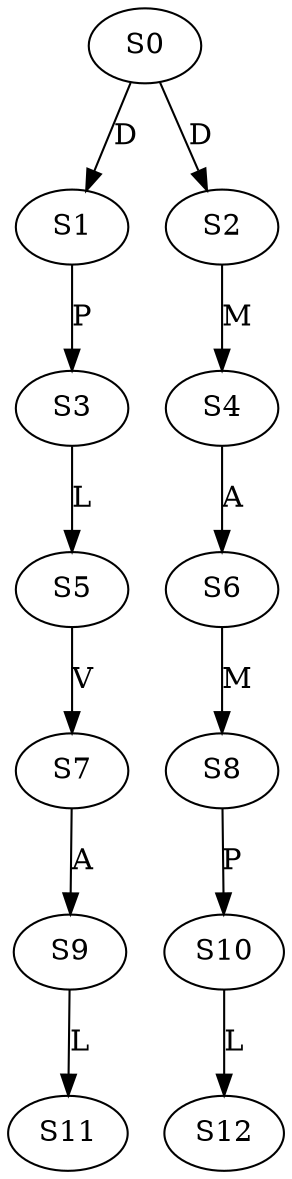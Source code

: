 strict digraph  {
	S0 -> S1 [ label = D ];
	S0 -> S2 [ label = D ];
	S1 -> S3 [ label = P ];
	S2 -> S4 [ label = M ];
	S3 -> S5 [ label = L ];
	S4 -> S6 [ label = A ];
	S5 -> S7 [ label = V ];
	S6 -> S8 [ label = M ];
	S7 -> S9 [ label = A ];
	S8 -> S10 [ label = P ];
	S9 -> S11 [ label = L ];
	S10 -> S12 [ label = L ];
}
